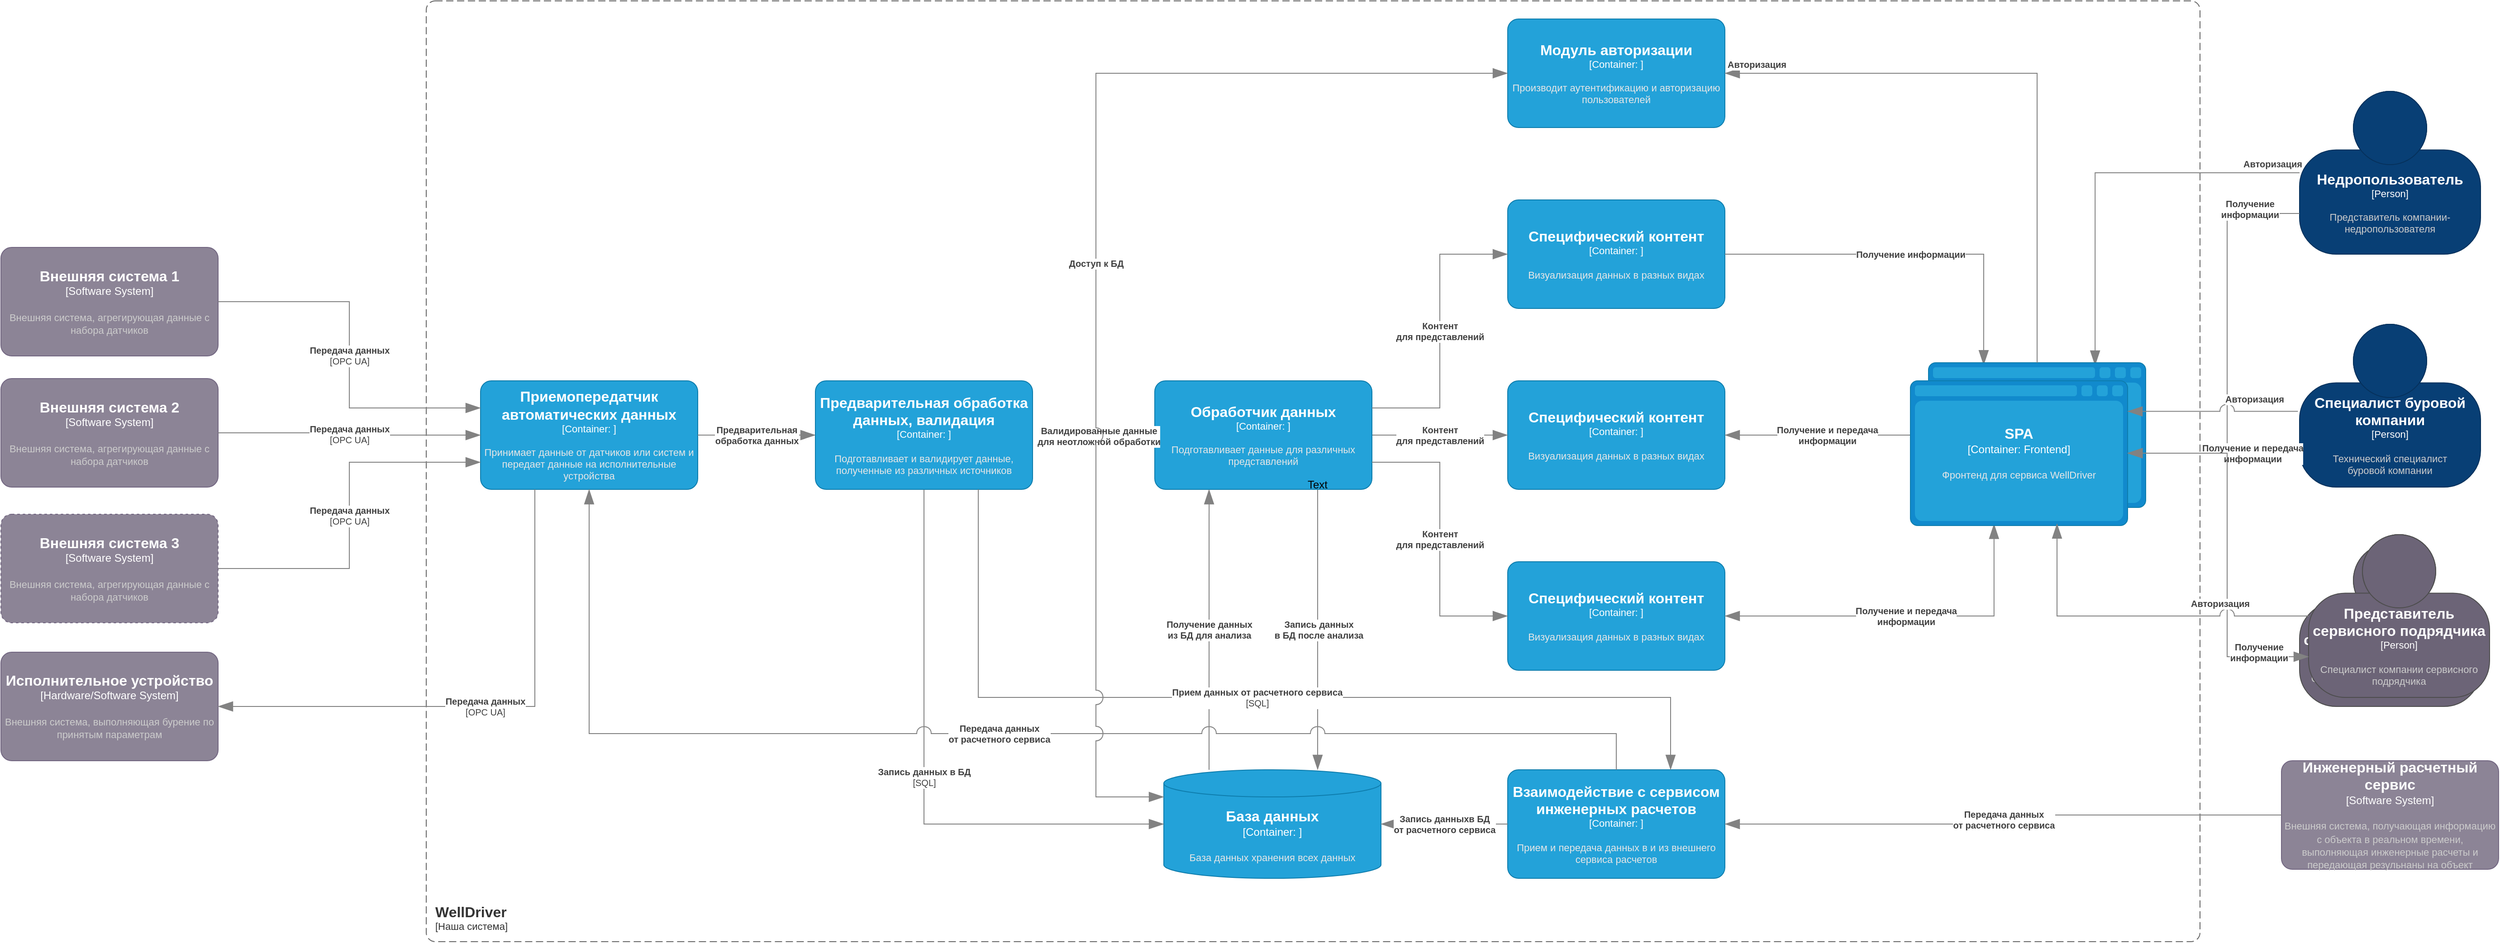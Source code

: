 <mxfile version="23.0.2" type="device">
  <diagram name="Страница — 1" id="DzbG8Fa_tt4gq7PJEzI0">
    <mxGraphModel dx="4220" dy="2659" grid="1" gridSize="10" guides="1" tooltips="1" connect="1" arrows="1" fold="1" page="1" pageScale="1" pageWidth="1100" pageHeight="850" math="0" shadow="0">
      <root>
        <mxCell id="0" />
        <mxCell id="1" parent="0" />
        <object placeholders="1" c4Name="Внешняя система 1" c4Type="Software System" c4Description="Внешняя система, агрегирующая данные с набора датчиков" label="&lt;font style=&quot;font-size: 16px&quot;&gt;&lt;b&gt;%c4Name%&lt;/b&gt;&lt;/font&gt;&lt;div&gt;[%c4Type%]&lt;/div&gt;&lt;br&gt;&lt;div&gt;&lt;font style=&quot;font-size: 11px&quot;&gt;&lt;font color=&quot;#cccccc&quot;&gt;%c4Description%&lt;/font&gt;&lt;/div&gt;" id="hP7UZ8YJI25YAcqMpJ4c-3">
          <mxCell style="rounded=1;whiteSpace=wrap;html=1;labelBackgroundColor=none;fillColor=#8C8496;fontColor=#ffffff;align=center;arcSize=10;strokeColor=#736782;metaEdit=1;resizable=0;points=[[0.25,0,0],[0.5,0,0],[0.75,0,0],[1,0.25,0],[1,0.5,0],[1,0.75,0],[0.75,1,0],[0.5,1,0],[0.25,1,0],[0,0.75,0],[0,0.5,0],[0,0.25,0]];" parent="1" vertex="1">
            <mxGeometry x="-1100" y="172.5" width="240" height="120" as="geometry" />
          </mxCell>
        </object>
        <object placeholders="1" c4Name="Внешняя система 2" c4Type="Software System" c4Description="Внешняя система, агрегирующая данные с набора датчиков" label="&lt;font style=&quot;font-size: 16px&quot;&gt;&lt;b&gt;%c4Name%&lt;/b&gt;&lt;/font&gt;&lt;div&gt;[%c4Type%]&lt;/div&gt;&lt;br&gt;&lt;div&gt;&lt;font style=&quot;font-size: 11px&quot;&gt;&lt;font color=&quot;#cccccc&quot;&gt;%c4Description%&lt;/font&gt;&lt;/div&gt;" id="hP7UZ8YJI25YAcqMpJ4c-4">
          <mxCell style="rounded=1;whiteSpace=wrap;html=1;labelBackgroundColor=none;fillColor=#8C8496;fontColor=#ffffff;align=center;arcSize=10;strokeColor=#736782;metaEdit=1;resizable=0;points=[[0.25,0,0],[0.5,0,0],[0.75,0,0],[1,0.25,0],[1,0.5,0],[1,0.75,0],[0.75,1,0],[0.5,1,0],[0.25,1,0],[0,0.75,0],[0,0.5,0],[0,0.25,0]];" parent="1" vertex="1">
            <mxGeometry x="-1100" y="317.5" width="240" height="120" as="geometry" />
          </mxCell>
        </object>
        <object placeholders="1" c4Name="Внешняя система 3" c4Type="Software System" c4Description="Внешняя система, агрегирующая данные с набора датчиков" label="&lt;font style=&quot;font-size: 16px&quot;&gt;&lt;b&gt;%c4Name%&lt;/b&gt;&lt;/font&gt;&lt;div&gt;[%c4Type%]&lt;/div&gt;&lt;br&gt;&lt;div&gt;&lt;font style=&quot;font-size: 11px&quot;&gt;&lt;font color=&quot;#cccccc&quot;&gt;%c4Description%&lt;/font&gt;&lt;/div&gt;" id="hP7UZ8YJI25YAcqMpJ4c-5">
          <mxCell style="rounded=1;whiteSpace=wrap;html=1;labelBackgroundColor=none;fillColor=#8C8496;fontColor=#ffffff;align=center;arcSize=10;strokeColor=#736782;metaEdit=1;resizable=0;points=[[0.25,0,0],[0.5,0,0],[0.75,0,0],[1,0.25,0],[1,0.5,0],[1,0.75,0],[0.75,1,0],[0.5,1,0],[0.25,1,0],[0,0.75,0],[0,0.5,0],[0,0.25,0]];dashed=1;" parent="1" vertex="1">
            <mxGeometry x="-1100" y="467.5" width="240" height="120" as="geometry" />
          </mxCell>
        </object>
        <object placeholders="1" c4Type="База данных" c4Container="Container" c4Technology="" c4Description="База данных хранения всех данных" label="&lt;font style=&quot;font-size: 16px&quot;&gt;&lt;b&gt;%c4Type%&lt;/b&gt;&lt;/font&gt;&lt;div&gt;[%c4Container%:&amp;nbsp;%c4Technology%]&lt;/div&gt;&lt;br&gt;&lt;div&gt;&lt;font style=&quot;font-size: 11px&quot;&gt;&lt;font color=&quot;#E6E6E6&quot;&gt;%c4Description%&lt;/font&gt;&lt;/div&gt;" id="hP7UZ8YJI25YAcqMpJ4c-6">
          <mxCell style="shape=cylinder3;size=15;whiteSpace=wrap;html=1;boundedLbl=1;rounded=0;labelBackgroundColor=none;fillColor=#23A2D9;fontSize=12;fontColor=#ffffff;align=center;strokeColor=#0E7DAD;metaEdit=1;points=[[0.5,0,0],[1,0.25,0],[1,0.5,0],[1,0.75,0],[0.5,1,0],[0,0.75,0],[0,0.5,0],[0,0.25,0]];resizable=0;" parent="1" vertex="1">
            <mxGeometry x="185" y="750" width="240" height="120" as="geometry" />
          </mxCell>
        </object>
        <object placeholders="1" c4Name="Приемопередатчик&#xa; автоматических данных" c4Type="Container" c4Technology="" c4Description="Принимает данные от датчиков или систем и передает данные на исполнительные устройства" label="&lt;font style=&quot;font-size: 16px&quot;&gt;&lt;b&gt;%c4Name%&lt;/b&gt;&lt;/font&gt;&lt;div&gt;[%c4Type%: %c4Technology%]&lt;/div&gt;&lt;br&gt;&lt;div&gt;&lt;font style=&quot;font-size: 11px&quot;&gt;&lt;font color=&quot;#E6E6E6&quot;&gt;%c4Description%&lt;/font&gt;&lt;/div&gt;" id="hP7UZ8YJI25YAcqMpJ4c-7">
          <mxCell style="rounded=1;whiteSpace=wrap;html=1;fontSize=11;labelBackgroundColor=none;fillColor=#23A2D9;fontColor=#ffffff;align=center;arcSize=10;strokeColor=#0E7DAD;metaEdit=1;resizable=0;points=[[0.25,0,0],[0.5,0,0],[0.75,0,0],[1,0.25,0],[1,0.5,0],[1,0.75,0],[0.75,1,0],[0.5,1,0],[0.25,1,0],[0,0.75,0],[0,0.5,0],[0,0.25,0]];" parent="1" vertex="1">
            <mxGeometry x="-570" y="320" width="240" height="120" as="geometry" />
          </mxCell>
        </object>
        <object placeholders="1" c4Name="Недропользователь" c4Type="Person" c4Description="Представитель компании-недропользователя" label="&lt;font style=&quot;font-size: 16px&quot;&gt;&lt;b&gt;%c4Name%&lt;/b&gt;&lt;/font&gt;&lt;div&gt;[%c4Type%]&lt;/div&gt;&lt;br&gt;&lt;div&gt;&lt;font style=&quot;font-size: 11px&quot;&gt;&lt;font color=&quot;#cccccc&quot;&gt;%c4Description%&lt;/font&gt;&lt;/div&gt;" id="hP7UZ8YJI25YAcqMpJ4c-8">
          <mxCell style="html=1;fontSize=11;dashed=0;whiteSpace=wrap;fillColor=#083F75;strokeColor=#06315C;fontColor=#ffffff;shape=mxgraph.c4.person2;align=center;metaEdit=1;points=[[0.5,0,0],[1,0.5,0],[1,0.75,0],[0.75,1,0],[0.5,1,0],[0.25,1,0],[0,0.75,0],[0,0.5,0]];resizable=0;" parent="1" vertex="1">
            <mxGeometry x="1440" width="200" height="180" as="geometry" />
          </mxCell>
        </object>
        <object placeholders="1" c4Name="Специалист буровой компании" c4Type="Person" c4Description="Технический специалист&#xa; буровой компании" label="&lt;font style=&quot;font-size: 16px&quot;&gt;&lt;b&gt;%c4Name%&lt;/b&gt;&lt;/font&gt;&lt;div&gt;[%c4Type%]&lt;/div&gt;&lt;br&gt;&lt;div&gt;&lt;font style=&quot;font-size: 11px&quot;&gt;&lt;font color=&quot;#cccccc&quot;&gt;%c4Description%&lt;/font&gt;&lt;/div&gt;" id="hP7UZ8YJI25YAcqMpJ4c-9">
          <mxCell style="html=1;fontSize=11;dashed=0;whiteSpace=wrap;fillColor=#083F75;strokeColor=#06315C;fontColor=#ffffff;shape=mxgraph.c4.person2;align=center;metaEdit=1;points=[[0.5,0,0],[1,0.5,0],[1,0.75,0],[0.75,1,0],[0.5,1,0],[0.25,1,0],[0,0.75,0],[0,0.5,0]];resizable=0;" parent="1" vertex="1">
            <mxGeometry x="1440" y="257.5" width="200" height="180" as="geometry" />
          </mxCell>
        </object>
        <object placeholders="1" c4Name="Представитель сервисного подрядчика" c4Type="Person" c4Description="Специалист компании сервисного подрядчика" label="&lt;font style=&quot;font-size: 16px&quot;&gt;&lt;b&gt;%c4Name%&lt;/b&gt;&lt;/font&gt;&lt;div&gt;[%c4Type%]&lt;/div&gt;&lt;br&gt;&lt;div&gt;&lt;font style=&quot;font-size: 11px&quot;&gt;&lt;font color=&quot;#cccccc&quot;&gt;%c4Description%&lt;/font&gt;&lt;/div&gt;" id="hP7UZ8YJI25YAcqMpJ4c-10">
          <mxCell style="html=1;fontSize=11;dashed=0;whiteSpace=wrap;fillColor=#6C6477;strokeColor=#4D4D4D;fontColor=#ffffff;shape=mxgraph.c4.person2;align=center;metaEdit=1;points=[[0.5,0,0],[1,0.5,0],[1,0.75,0],[0.75,1,0],[0.5,1,0],[0.25,1,0],[0,0.75,0],[0,0.5,0]];resizable=0;" parent="1" vertex="1">
            <mxGeometry x="1440" y="500" width="200" height="180" as="geometry" />
          </mxCell>
        </object>
        <object placeholders="1" c4Name="Представитель сервисного подрядчика" c4Type="Person" c4Description="Специалист компании сервисного подрядчика" label="&lt;font style=&quot;font-size: 16px&quot;&gt;&lt;b&gt;%c4Name%&lt;/b&gt;&lt;/font&gt;&lt;div&gt;[%c4Type%]&lt;/div&gt;&lt;br&gt;&lt;div&gt;&lt;font style=&quot;font-size: 11px&quot;&gt;&lt;font color=&quot;#cccccc&quot;&gt;%c4Description%&lt;/font&gt;&lt;/div&gt;" id="hP7UZ8YJI25YAcqMpJ4c-12">
          <mxCell style="html=1;fontSize=11;dashed=0;whiteSpace=wrap;fillColor=#6C6477;strokeColor=#4D4D4D;fontColor=#ffffff;shape=mxgraph.c4.person2;align=center;metaEdit=1;points=[[0.5,0,0],[1,0.5,0],[1,0.75,0],[0.75,1,0],[0.5,1,0],[0.25,1,0],[0,0.75,0],[0,0.5,0]];resizable=0;" parent="1" vertex="1">
            <mxGeometry x="1450" y="490" width="200" height="180" as="geometry" />
          </mxCell>
        </object>
        <object placeholders="1" c4Name="Специфический контент" c4Type="Container" c4Technology="" c4Description="Визуализация данных в разных видах" label="&lt;font style=&quot;font-size: 16px&quot;&gt;&lt;b&gt;%c4Name%&lt;/b&gt;&lt;/font&gt;&lt;div&gt;[%c4Type%: %c4Technology%]&lt;/div&gt;&lt;br&gt;&lt;div&gt;&lt;font style=&quot;font-size: 11px&quot;&gt;&lt;font color=&quot;#E6E6E6&quot;&gt;%c4Description%&lt;/font&gt;&lt;/div&gt;" id="hP7UZ8YJI25YAcqMpJ4c-13">
          <mxCell style="rounded=1;whiteSpace=wrap;html=1;fontSize=11;labelBackgroundColor=none;fillColor=#23A2D9;fontColor=#ffffff;align=center;arcSize=10;strokeColor=#0E7DAD;metaEdit=1;resizable=0;points=[[0.25,0,0],[0.5,0,0],[0.75,0,0],[1,0.25,0],[1,0.5,0],[1,0.75,0],[0.75,1,0],[0.5,1,0],[0.25,1,0],[0,0.75,0],[0,0.5,0],[0,0.25,0]];" parent="1" vertex="1">
            <mxGeometry x="565" y="320" width="240" height="120" as="geometry" />
          </mxCell>
        </object>
        <object placeholders="1" c4Name="WellDriver" c4Type="SystemScopeBoundary" c4Application="Наша система" label="&lt;font style=&quot;font-size: 16px&quot;&gt;&lt;b&gt;&lt;div style=&quot;text-align: left&quot;&gt;%c4Name%&lt;/div&gt;&lt;/b&gt;&lt;/font&gt;&lt;div style=&quot;text-align: left&quot;&gt;[%c4Application%]&lt;/div&gt;" id="hP7UZ8YJI25YAcqMpJ4c-14">
          <mxCell style="rounded=1;fontSize=11;whiteSpace=wrap;html=1;dashed=1;arcSize=20;fillColor=none;strokeColor=#666666;fontColor=#333333;labelBackgroundColor=none;align=left;verticalAlign=bottom;labelBorderColor=none;spacingTop=0;spacing=10;dashPattern=8 4;metaEdit=1;rotatable=0;perimeter=rectanglePerimeter;noLabel=0;labelPadding=0;allowArrows=0;connectable=0;expand=0;recursiveResize=0;editable=1;pointerEvents=0;absoluteArcSize=1;points=[[0.25,0,0],[0.5,0,0],[0.75,0,0],[1,0.25,0],[1,0.5,0],[1,0.75,0],[0.75,1,0],[0.5,1,0],[0.25,1,0],[0,0.75,0],[0,0.5,0],[0,0.25,0]];" parent="1" vertex="1">
            <mxGeometry x="-630" y="-100" width="1960" height="1040" as="geometry" />
          </mxCell>
        </object>
        <object placeholders="1" c4Type="Relationship" c4Technology="OPC UA" c4Description="Передача данных" label="&lt;div style=&quot;text-align: left&quot;&gt;&lt;div style=&quot;text-align: center&quot;&gt;&lt;b&gt;%c4Description%&lt;/b&gt;&lt;/div&gt;&lt;div style=&quot;text-align: center&quot;&gt;[%c4Technology%]&lt;/div&gt;&lt;/div&gt;" id="hP7UZ8YJI25YAcqMpJ4c-15">
          <mxCell style="endArrow=blockThin;html=1;fontSize=10;fontColor=#404040;strokeWidth=1;endFill=1;strokeColor=#828282;elbow=vertical;metaEdit=1;endSize=14;startSize=14;jumpStyle=arc;jumpSize=16;rounded=0;edgeStyle=orthogonalEdgeStyle;exitX=1;exitY=0.5;exitDx=0;exitDy=0;exitPerimeter=0;entryX=0;entryY=0.25;entryDx=0;entryDy=0;entryPerimeter=0;" parent="1" source="hP7UZ8YJI25YAcqMpJ4c-3" target="hP7UZ8YJI25YAcqMpJ4c-7" edge="1">
            <mxGeometry width="240" relative="1" as="geometry">
              <mxPoint x="-320" y="410" as="sourcePoint" />
              <mxPoint x="-80" y="410" as="targetPoint" />
            </mxGeometry>
          </mxCell>
        </object>
        <object placeholders="1" c4Type="Relationship" c4Technology="OPC UA" c4Description="Передача данных" label="&lt;div style=&quot;text-align: left&quot;&gt;&lt;div style=&quot;text-align: center&quot;&gt;&lt;b&gt;%c4Description%&lt;/b&gt;&lt;/div&gt;&lt;div style=&quot;text-align: center&quot;&gt;[%c4Technology%]&lt;/div&gt;&lt;/div&gt;" id="hP7UZ8YJI25YAcqMpJ4c-16">
          <mxCell style="endArrow=blockThin;html=1;fontSize=10;fontColor=#404040;strokeWidth=1;endFill=1;strokeColor=#828282;elbow=vertical;metaEdit=1;endSize=14;startSize=14;jumpStyle=arc;jumpSize=16;rounded=0;edgeStyle=orthogonalEdgeStyle;exitX=1;exitY=0.5;exitDx=0;exitDy=0;exitPerimeter=0;entryX=0;entryY=0.5;entryDx=0;entryDy=0;entryPerimeter=0;" parent="1" source="hP7UZ8YJI25YAcqMpJ4c-4" target="hP7UZ8YJI25YAcqMpJ4c-7" edge="1">
            <mxGeometry width="240" relative="1" as="geometry">
              <mxPoint x="-320" y="410" as="sourcePoint" />
              <mxPoint x="-80" y="410" as="targetPoint" />
            </mxGeometry>
          </mxCell>
        </object>
        <object placeholders="1" c4Type="Relationship" c4Technology="OPC UA" c4Description="Передача данных" label="&lt;div style=&quot;text-align: left&quot;&gt;&lt;div style=&quot;text-align: center&quot;&gt;&lt;b&gt;%c4Description%&lt;/b&gt;&lt;/div&gt;&lt;div style=&quot;text-align: center&quot;&gt;[%c4Technology%]&lt;/div&gt;&lt;/div&gt;" id="hP7UZ8YJI25YAcqMpJ4c-17">
          <mxCell style="endArrow=blockThin;html=1;fontSize=10;fontColor=#404040;strokeWidth=1;endFill=1;strokeColor=#828282;elbow=vertical;metaEdit=1;endSize=14;startSize=14;jumpStyle=arc;jumpSize=16;rounded=0;edgeStyle=orthogonalEdgeStyle;exitX=1;exitY=0.5;exitDx=0;exitDy=0;exitPerimeter=0;entryX=0;entryY=0.75;entryDx=0;entryDy=0;entryPerimeter=0;" parent="1" source="hP7UZ8YJI25YAcqMpJ4c-5" target="hP7UZ8YJI25YAcqMpJ4c-7" edge="1">
            <mxGeometry width="240" relative="1" as="geometry">
              <mxPoint x="-810" y="528" as="sourcePoint" />
              <mxPoint x="-520" y="530" as="targetPoint" />
            </mxGeometry>
          </mxCell>
        </object>
        <object placeholders="1" c4Type="Relationship" c4Description="Предварительная &#xa;обработка данных" label="&lt;div style=&quot;text-align: left&quot;&gt;&lt;div style=&quot;text-align: center&quot;&gt;&lt;b&gt;%c4Description%&lt;/b&gt;&lt;/div&gt;" id="hP7UZ8YJI25YAcqMpJ4c-18">
          <mxCell style="endArrow=blockThin;html=1;fontSize=10;fontColor=#404040;strokeWidth=1;endFill=1;strokeColor=#828282;elbow=vertical;metaEdit=1;endSize=14;startSize=14;jumpStyle=arc;jumpSize=16;rounded=0;edgeStyle=orthogonalEdgeStyle;exitX=1;exitY=0.5;exitDx=0;exitDy=0;exitPerimeter=0;entryX=0;entryY=0.5;entryDx=0;entryDy=0;entryPerimeter=0;" parent="1" source="hP7UZ8YJI25YAcqMpJ4c-7" target="f-2QibVb9yd5L5AvAZp3-9" edge="1">
            <mxGeometry width="240" relative="1" as="geometry">
              <mxPoint x="-560" y="450" as="sourcePoint" />
              <mxPoint x="-210" y="160" as="targetPoint" />
            </mxGeometry>
          </mxCell>
        </object>
        <object placeholders="1" c4Type="Relationship" c4Description="Контент &#xa;для представлений" label="&lt;div style=&quot;text-align: left&quot;&gt;&lt;div style=&quot;text-align: center&quot;&gt;&lt;b&gt;%c4Description%&lt;/b&gt;&lt;/div&gt;" id="hP7UZ8YJI25YAcqMpJ4c-19">
          <mxCell style="endArrow=blockThin;html=1;fontSize=10;fontColor=#404040;strokeWidth=1;endFill=1;strokeColor=#828282;elbow=vertical;metaEdit=1;endSize=14;startSize=14;jumpStyle=arc;jumpSize=16;rounded=0;edgeStyle=orthogonalEdgeStyle;exitX=1;exitY=0.5;exitDx=0;exitDy=0;exitPerimeter=0;entryX=0;entryY=0.5;entryDx=0;entryDy=0;entryPerimeter=0;" parent="1" source="hP7UZ8YJI25YAcqMpJ4c-28" target="hP7UZ8YJI25YAcqMpJ4c-13" edge="1">
            <mxGeometry width="240" relative="1" as="geometry">
              <mxPoint x="415" y="380.0" as="sourcePoint" />
              <mxPoint x="715" y="450" as="targetPoint" />
            </mxGeometry>
          </mxCell>
        </object>
        <object placeholders="1" c4Type="Relationship" c4Technology="SQL" c4Description="Запись данных в БД" label="&lt;div style=&quot;text-align: left&quot;&gt;&lt;div style=&quot;text-align: center&quot;&gt;&lt;b&gt;%c4Description%&lt;/b&gt;&lt;/div&gt;&lt;div style=&quot;text-align: center&quot;&gt;[%c4Technology%]&lt;/div&gt;&lt;/div&gt;" id="hP7UZ8YJI25YAcqMpJ4c-20">
          <mxCell style="endArrow=blockThin;html=1;fontSize=10;fontColor=#404040;strokeWidth=1;endFill=1;strokeColor=#828282;elbow=vertical;metaEdit=1;endSize=14;startSize=14;jumpStyle=arc;jumpSize=16;rounded=0;edgeStyle=orthogonalEdgeStyle;exitX=0.5;exitY=1;exitDx=0;exitDy=0;exitPerimeter=0;entryX=0;entryY=0.5;entryDx=0;entryDy=0;entryPerimeter=0;" parent="1" source="f-2QibVb9yd5L5AvAZp3-9" target="hP7UZ8YJI25YAcqMpJ4c-6" edge="1">
            <mxGeometry width="240" relative="1" as="geometry">
              <mxPoint x="120" y="620" as="sourcePoint" />
              <mxPoint x="360" y="620" as="targetPoint" />
            </mxGeometry>
          </mxCell>
        </object>
        <object placeholders="1" c4Type="Relationship" c4Description="Получение данных&#xa;из БД для анализа" label="&lt;div style=&quot;text-align: left&quot;&gt;&lt;div style=&quot;text-align: center&quot;&gt;&lt;b&gt;%c4Description%&lt;/b&gt;&lt;/div&gt;" id="hP7UZ8YJI25YAcqMpJ4c-23">
          <mxCell style="endArrow=blockThin;html=1;fontSize=10;fontColor=#404040;strokeWidth=1;endFill=1;strokeColor=#828282;elbow=vertical;metaEdit=1;endSize=14;startSize=14;jumpStyle=arc;jumpSize=16;rounded=0;edgeStyle=orthogonalEdgeStyle;entryX=0.25;entryY=1;entryDx=0;entryDy=0;entryPerimeter=0;" parent="1" target="hP7UZ8YJI25YAcqMpJ4c-28" edge="1">
            <mxGeometry width="240" relative="1" as="geometry">
              <mxPoint x="235" y="750" as="sourcePoint" />
              <mxPoint x="235" y="440.0" as="targetPoint" />
            </mxGeometry>
          </mxCell>
        </object>
        <object placeholders="1" c4Type="Relationship" c4Description="Запись данных&#xa;в БД после анализа" label="&lt;div style=&quot;text-align: left&quot;&gt;&lt;div style=&quot;text-align: center&quot;&gt;&lt;b&gt;%c4Description%&lt;/b&gt;&lt;/div&gt;" id="hP7UZ8YJI25YAcqMpJ4c-24">
          <mxCell style="endArrow=blockThin;html=1;fontSize=10;fontColor=#404040;strokeWidth=1;endFill=1;strokeColor=#828282;elbow=vertical;metaEdit=1;endSize=14;startSize=14;jumpStyle=arc;jumpSize=16;rounded=0;edgeStyle=orthogonalEdgeStyle;exitX=0.75;exitY=1;exitDx=0;exitDy=0;exitPerimeter=0;" parent="1" source="hP7UZ8YJI25YAcqMpJ4c-28" edge="1">
            <mxGeometry width="240" relative="1" as="geometry">
              <mxPoint x="355" y="440.0" as="sourcePoint" />
              <mxPoint x="355" y="750" as="targetPoint" />
            </mxGeometry>
          </mxCell>
        </object>
        <object placeholders="1" c4Name="Специфический контент" c4Type="Container" c4Technology="" c4Description="Визуализация данных в разных видах" label="&lt;font style=&quot;font-size: 16px&quot;&gt;&lt;b&gt;%c4Name%&lt;/b&gt;&lt;/font&gt;&lt;div&gt;[%c4Type%: %c4Technology%]&lt;/div&gt;&lt;br&gt;&lt;div&gt;&lt;font style=&quot;font-size: 11px&quot;&gt;&lt;font color=&quot;#E6E6E6&quot;&gt;%c4Description%&lt;/font&gt;&lt;/div&gt;" id="hP7UZ8YJI25YAcqMpJ4c-25">
          <mxCell style="rounded=1;whiteSpace=wrap;html=1;fontSize=11;labelBackgroundColor=none;fillColor=#23A2D9;fontColor=#ffffff;align=center;arcSize=10;strokeColor=#0E7DAD;metaEdit=1;resizable=0;points=[[0.25,0,0],[0.5,0,0],[0.75,0,0],[1,0.25,0],[1,0.5,0],[1,0.75,0],[0.75,1,0],[0.5,1,0],[0.25,1,0],[0,0.75,0],[0,0.5,0],[0,0.25,0]];" parent="1" vertex="1">
            <mxGeometry x="565" y="520" width="240" height="120" as="geometry" />
          </mxCell>
        </object>
        <object placeholders="1" c4Name="Специфический контент" c4Type="Container" c4Technology="" c4Description="Визуализация данных в разных видах" label="&lt;font style=&quot;font-size: 16px&quot;&gt;&lt;b&gt;%c4Name%&lt;/b&gt;&lt;/font&gt;&lt;div&gt;[%c4Type%: %c4Technology%]&lt;/div&gt;&lt;br&gt;&lt;div&gt;&lt;font style=&quot;font-size: 11px&quot;&gt;&lt;font color=&quot;#E6E6E6&quot;&gt;%c4Description%&lt;/font&gt;&lt;/div&gt;" id="hP7UZ8YJI25YAcqMpJ4c-26">
          <mxCell style="rounded=1;whiteSpace=wrap;html=1;fontSize=11;labelBackgroundColor=none;fillColor=#23A2D9;fontColor=#ffffff;align=center;arcSize=10;strokeColor=#0E7DAD;metaEdit=1;resizable=0;points=[[0.25,0,0],[0.5,0,0],[0.75,0,0],[1,0.25,0],[1,0.5,0],[1,0.75,0],[0.75,1,0],[0.5,1,0],[0.25,1,0],[0,0.75,0],[0,0.5,0],[0,0.25,0]];" parent="1" vertex="1">
            <mxGeometry x="565" y="120" width="240" height="120" as="geometry" />
          </mxCell>
        </object>
        <object placeholders="1" c4Name="Обработчик данных" c4Type="Container" c4Technology="" c4Description="Подготавливает данные для различных представлений" label="&lt;font style=&quot;font-size: 16px&quot;&gt;&lt;b&gt;%c4Name%&lt;/b&gt;&lt;/font&gt;&lt;div&gt;[%c4Type%: %c4Technology%]&lt;/div&gt;&lt;br&gt;&lt;div&gt;&lt;font style=&quot;font-size: 11px&quot;&gt;&lt;font color=&quot;#E6E6E6&quot;&gt;%c4Description%&lt;/font&gt;&lt;/div&gt;" id="hP7UZ8YJI25YAcqMpJ4c-28">
          <mxCell style="rounded=1;whiteSpace=wrap;html=1;fontSize=11;labelBackgroundColor=none;fillColor=#23A2D9;fontColor=#ffffff;align=center;arcSize=10;strokeColor=#0E7DAD;metaEdit=1;resizable=0;points=[[0.25,0,0],[0.5,0,0],[0.75,0,0],[1,0.25,0],[1,0.5,0],[1,0.75,0],[0.75,1,0],[0.5,1,0],[0.25,1,0],[0,0.75,0],[0,0.5,0],[0,0.25,0]];" parent="1" vertex="1">
            <mxGeometry x="175" y="320" width="240" height="120" as="geometry" />
          </mxCell>
        </object>
        <object placeholders="1" c4Type="Relationship" c4Description="Получение  и передача &#xa;информации" label="&lt;div style=&quot;text-align: left&quot;&gt;&lt;div style=&quot;text-align: center&quot;&gt;&lt;b&gt;%c4Description%&lt;/b&gt;&lt;/div&gt;" id="hP7UZ8YJI25YAcqMpJ4c-29">
          <mxCell style="endArrow=blockThin;html=1;fontSize=10;fontColor=#404040;strokeWidth=1;endFill=1;strokeColor=#828282;elbow=vertical;metaEdit=1;endSize=14;startSize=14;jumpStyle=arc;jumpSize=16;rounded=0;edgeStyle=orthogonalEdgeStyle;exitX=1;exitY=0.5;exitDx=0;exitDy=0;exitPerimeter=0;startArrow=blockThin;startFill=1;entryX=0;entryY=0.5;entryDx=0;entryDy=0;entryPerimeter=0;" parent="1" source="hP7UZ8YJI25YAcqMpJ4c-13" target="L2I0yzxLTSJ5g88SUt55-2" edge="1">
            <mxGeometry width="240" relative="1" as="geometry">
              <mxPoint x="695" y="650" as="sourcePoint" />
              <mxPoint x="1020" y="380" as="targetPoint" />
            </mxGeometry>
          </mxCell>
        </object>
        <object placeholders="1" c4Type="Relationship" c4Description="Получение  и передача &#xa;информации" label="&lt;div style=&quot;text-align: left&quot;&gt;&lt;div style=&quot;text-align: center&quot;&gt;&lt;b&gt;%c4Description%&lt;/b&gt;&lt;/div&gt;" id="hP7UZ8YJI25YAcqMpJ4c-30">
          <mxCell style="endArrow=blockThin;html=1;fontSize=10;fontColor=#404040;strokeWidth=1;endFill=1;strokeColor=#828282;elbow=vertical;metaEdit=1;endSize=14;startSize=14;jumpStyle=arc;jumpSize=16;rounded=0;edgeStyle=orthogonalEdgeStyle;exitX=1;exitY=0.5;exitDx=0;exitDy=0;exitPerimeter=0;startArrow=blockThin;startFill=1;entryX=0.385;entryY=0.989;entryDx=0;entryDy=0;entryPerimeter=0;" parent="1" source="hP7UZ8YJI25YAcqMpJ4c-25" target="L2I0yzxLTSJ5g88SUt55-4" edge="1">
            <mxGeometry width="240" relative="1" as="geometry">
              <mxPoint x="815" y="390" as="sourcePoint" />
              <mxPoint x="1101" y="470" as="targetPoint" />
            </mxGeometry>
          </mxCell>
        </object>
        <object placeholders="1" c4Type="Relationship" c4Description="Получение информации" label="&lt;div style=&quot;text-align: left&quot;&gt;&lt;div style=&quot;text-align: center&quot;&gt;&lt;b&gt;%c4Description%&lt;/b&gt;&lt;/div&gt;" id="hP7UZ8YJI25YAcqMpJ4c-31">
          <mxCell style="endArrow=blockThin;html=1;fontSize=10;fontColor=#404040;strokeWidth=1;endFill=1;strokeColor=#828282;elbow=vertical;metaEdit=1;endSize=14;startSize=14;jumpStyle=arc;jumpSize=16;rounded=0;edgeStyle=orthogonalEdgeStyle;exitX=1;exitY=0.5;exitDx=0;exitDy=0;exitPerimeter=0;startArrow=none;startFill=0;entryX=0.254;entryY=0.016;entryDx=0;entryDy=0;entryPerimeter=0;" parent="1" source="hP7UZ8YJI25YAcqMpJ4c-26" target="L2I0yzxLTSJ5g88SUt55-2" edge="1">
            <mxGeometry width="240" relative="1" as="geometry">
              <mxPoint x="815" y="590" as="sourcePoint" />
              <mxPoint x="950" y="180" as="targetPoint" />
            </mxGeometry>
          </mxCell>
        </object>
        <object placeholders="1" c4Type="Relationship" c4Description="Контент &#xa;для представлений" label="&lt;div style=&quot;text-align: left&quot;&gt;&lt;div style=&quot;text-align: center&quot;&gt;&lt;b&gt;%c4Description%&lt;/b&gt;&lt;/div&gt;" id="hP7UZ8YJI25YAcqMpJ4c-32">
          <mxCell style="endArrow=blockThin;html=1;fontSize=10;fontColor=#404040;strokeWidth=1;endFill=1;strokeColor=#828282;elbow=vertical;metaEdit=1;endSize=14;startSize=14;jumpStyle=arc;jumpSize=16;rounded=0;edgeStyle=orthogonalEdgeStyle;exitX=1;exitY=0.75;exitDx=0;exitDy=0;exitPerimeter=0;entryX=0;entryY=0.5;entryDx=0;entryDy=0;entryPerimeter=0;" parent="1" source="hP7UZ8YJI25YAcqMpJ4c-28" target="hP7UZ8YJI25YAcqMpJ4c-25" edge="1">
            <mxGeometry width="240" relative="1" as="geometry">
              <mxPoint x="425" y="390" as="sourcePoint" />
              <mxPoint x="575" y="390" as="targetPoint" />
            </mxGeometry>
          </mxCell>
        </object>
        <object placeholders="1" c4Type="Relationship" c4Description="Контент &#xa;для представлений" label="&lt;div style=&quot;text-align: left&quot;&gt;&lt;div style=&quot;text-align: center&quot;&gt;&lt;b&gt;%c4Description%&lt;/b&gt;&lt;/div&gt;" id="hP7UZ8YJI25YAcqMpJ4c-33">
          <mxCell style="endArrow=blockThin;html=1;fontSize=10;fontColor=#404040;strokeWidth=1;endFill=1;strokeColor=#828282;elbow=vertical;metaEdit=1;endSize=14;startSize=14;jumpStyle=arc;jumpSize=16;rounded=0;edgeStyle=orthogonalEdgeStyle;exitX=1;exitY=0.25;exitDx=0;exitDy=0;exitPerimeter=0;entryX=0;entryY=0.5;entryDx=0;entryDy=0;entryPerimeter=0;" parent="1" source="hP7UZ8YJI25YAcqMpJ4c-28" target="hP7UZ8YJI25YAcqMpJ4c-26" edge="1">
            <mxGeometry width="240" relative="1" as="geometry">
              <mxPoint x="415" y="380" as="sourcePoint" />
              <mxPoint x="565" y="380" as="targetPoint" />
            </mxGeometry>
          </mxCell>
        </object>
        <mxCell id="hP7UZ8YJI25YAcqMpJ4c-62" value="Text" style="text;html=1;strokeColor=none;fillColor=none;align=center;verticalAlign=middle;whiteSpace=wrap;rounded=0;" parent="1" vertex="1">
          <mxGeometry x="325" y="420" width="60" height="30" as="geometry" />
        </mxCell>
        <object placeholders="1" c4Name="Модуль авторизации" c4Type="Container" c4Technology="" c4Description="Производит аутентификацию и авторизацию пользователей" label="&lt;font style=&quot;font-size: 16px&quot;&gt;&lt;b&gt;%c4Name%&lt;/b&gt;&lt;/font&gt;&lt;div&gt;[%c4Type%: %c4Technology%]&lt;/div&gt;&lt;br&gt;&lt;div&gt;&lt;font style=&quot;font-size: 11px&quot;&gt;&lt;font color=&quot;#E6E6E6&quot;&gt;%c4Description%&lt;/font&gt;&lt;/div&gt;" id="f-2QibVb9yd5L5AvAZp3-1">
          <mxCell style="rounded=1;whiteSpace=wrap;html=1;fontSize=11;labelBackgroundColor=none;fillColor=#23A2D9;fontColor=#ffffff;align=center;arcSize=10;strokeColor=#0E7DAD;metaEdit=1;resizable=0;points=[[0.25,0,0],[0.5,0,0],[0.75,0,0],[1,0.25,0],[1,0.5,0],[1,0.75,0],[0.75,1,0],[0.5,1,0],[0.25,1,0],[0,0.75,0],[0,0.5,0],[0,0.25,0]];" parent="1" vertex="1">
            <mxGeometry x="565" y="-80" width="240" height="120" as="geometry" />
          </mxCell>
        </object>
        <object placeholders="1" c4Name="Исполнительное устройство" c4Type="Hardware/Software System" c4Description="Внешняя система, выполняющая бурение по принятым параметрам" label="&lt;font style=&quot;font-size: 16px&quot;&gt;&lt;b&gt;%c4Name%&lt;/b&gt;&lt;/font&gt;&lt;div&gt;[%c4Type%]&lt;/div&gt;&lt;br&gt;&lt;div&gt;&lt;font style=&quot;font-size: 11px&quot;&gt;&lt;font color=&quot;#cccccc&quot;&gt;%c4Description%&lt;/font&gt;&lt;/div&gt;" id="f-2QibVb9yd5L5AvAZp3-2">
          <mxCell style="rounded=1;whiteSpace=wrap;html=1;labelBackgroundColor=none;fillColor=#8C8496;fontColor=#ffffff;align=center;arcSize=10;strokeColor=#736782;metaEdit=1;resizable=0;points=[[0.25,0,0],[0.5,0,0],[0.75,0,0],[1,0.25,0],[1,0.5,0],[1,0.75,0],[0.75,1,0],[0.5,1,0],[0.25,1,0],[0,0.75,0],[0,0.5,0],[0,0.25,0]];" parent="1" vertex="1">
            <mxGeometry x="-1100" y="620" width="240" height="120" as="geometry" />
          </mxCell>
        </object>
        <object placeholders="1" c4Type="Relationship" c4Technology="OPC UA" c4Description="Передача данных" label="&lt;div style=&quot;text-align: left&quot;&gt;&lt;div style=&quot;text-align: center&quot;&gt;&lt;b&gt;%c4Description%&lt;/b&gt;&lt;/div&gt;&lt;div style=&quot;text-align: center&quot;&gt;[%c4Technology%]&lt;/div&gt;&lt;/div&gt;" id="f-2QibVb9yd5L5AvAZp3-3">
          <mxCell style="endArrow=blockThin;html=1;fontSize=10;fontColor=#404040;strokeWidth=1;endFill=1;strokeColor=#828282;elbow=vertical;metaEdit=1;endSize=14;startSize=14;jumpStyle=arc;jumpSize=16;rounded=0;edgeStyle=orthogonalEdgeStyle;entryX=1;entryY=0.5;entryDx=0;entryDy=0;entryPerimeter=0;exitX=0.25;exitY=1;exitDx=0;exitDy=0;exitPerimeter=0;" parent="1" source="hP7UZ8YJI25YAcqMpJ4c-7" target="f-2QibVb9yd5L5AvAZp3-2" edge="1">
            <mxGeometry width="240" relative="1" as="geometry">
              <mxPoint x="-570" y="600" as="sourcePoint" />
              <mxPoint x="-560" y="420" as="targetPoint" />
            </mxGeometry>
          </mxCell>
        </object>
        <object placeholders="1" c4Type="Relationship" c4Description="Авторизация" label="&lt;div style=&quot;text-align: left&quot;&gt;&lt;div style=&quot;text-align: center&quot;&gt;&lt;b&gt;%c4Description%&lt;/b&gt;&lt;/div&gt;" id="f-2QibVb9yd5L5AvAZp3-4">
          <mxCell style="endArrow=blockThin;html=1;fontSize=10;fontColor=#404040;strokeWidth=1;endFill=1;strokeColor=#828282;elbow=vertical;metaEdit=1;endSize=14;startSize=14;jumpStyle=arc;jumpSize=16;rounded=0;edgeStyle=orthogonalEdgeStyle;exitX=0;exitY=0.5;exitDx=0;exitDy=0;exitPerimeter=0;entryX=0.767;entryY=0.019;entryDx=0;entryDy=0;entryPerimeter=0;" parent="1" source="hP7UZ8YJI25YAcqMpJ4c-8" target="L2I0yzxLTSJ5g88SUt55-2" edge="1">
            <mxGeometry x="-0.863" y="-10" width="240" relative="1" as="geometry">
              <mxPoint x="815" y="190" as="sourcePoint" />
              <mxPoint x="1065" y="145" as="targetPoint" />
              <Array as="points">
                <mxPoint x="1214" y="90" />
              </Array>
              <mxPoint as="offset" />
            </mxGeometry>
          </mxCell>
        </object>
        <object placeholders="1" c4Name="Инженерный расчетный сервис" c4Type="Software System" c4Description="Внешняя система, получающая информацию с объекта в реальном времени, выполняющая инженерные расчеты и передающая резульнаны на объект " label="&lt;font style=&quot;font-size: 16px&quot;&gt;&lt;b&gt;%c4Name%&lt;/b&gt;&lt;/font&gt;&lt;div&gt;[%c4Type%]&lt;/div&gt;&lt;br&gt;&lt;div&gt;&lt;font style=&quot;font-size: 11px&quot;&gt;&lt;font color=&quot;#cccccc&quot;&gt;%c4Description%&lt;/font&gt;&lt;/div&gt;" id="f-2QibVb9yd5L5AvAZp3-7">
          <mxCell style="rounded=1;whiteSpace=wrap;html=1;labelBackgroundColor=none;fillColor=#8C8496;fontColor=#ffffff;align=center;arcSize=10;strokeColor=#736782;metaEdit=1;resizable=0;points=[[0.25,0,0],[0.5,0,0],[0.75,0,0],[1,0.25,0],[1,0.5,0],[1,0.75,0],[0.75,1,0],[0.5,1,0],[0.25,1,0],[0,0.75,0],[0,0.5,0],[0,0.25,0]];" parent="1" vertex="1">
            <mxGeometry x="1420" y="740" width="240" height="120" as="geometry" />
          </mxCell>
        </object>
        <object placeholders="1" c4Name="Взаимодействие с сервисом инженерных расчетов" c4Type="Container" c4Technology="" c4Description="Прием и передача данных в и из внешнего сервиса расчетов" label="&lt;font style=&quot;font-size: 16px&quot;&gt;&lt;b&gt;%c4Name%&lt;/b&gt;&lt;/font&gt;&lt;div&gt;[%c4Type%: %c4Technology%]&lt;/div&gt;&lt;br&gt;&lt;div&gt;&lt;font style=&quot;font-size: 11px&quot;&gt;&lt;font color=&quot;#E6E6E6&quot;&gt;%c4Description%&lt;/font&gt;&lt;/div&gt;" id="f-2QibVb9yd5L5AvAZp3-8">
          <mxCell style="rounded=1;whiteSpace=wrap;html=1;fontSize=11;labelBackgroundColor=none;fillColor=#23A2D9;fontColor=#ffffff;align=center;arcSize=10;strokeColor=#0E7DAD;metaEdit=1;resizable=0;points=[[0.25,0,0],[0.5,0,0],[0.75,0,0],[1,0.25,0],[1,0.5,0],[1,0.75,0],[0.75,1,0],[0.5,1,0],[0.25,1,0],[0,0.75,0],[0,0.5,0],[0,0.25,0]];" parent="1" vertex="1">
            <mxGeometry x="565" y="750" width="240" height="120" as="geometry" />
          </mxCell>
        </object>
        <object placeholders="1" c4Name="Предварительная обработка данных, валидация" c4Type="Container" c4Technology="" c4Description="Подготавливает и валидирует данные, полученные из различных источников" label="&lt;font style=&quot;font-size: 16px&quot;&gt;&lt;b&gt;%c4Name%&lt;/b&gt;&lt;/font&gt;&lt;div&gt;[%c4Type%: %c4Technology%]&lt;/div&gt;&lt;br&gt;&lt;div&gt;&lt;font style=&quot;font-size: 11px&quot;&gt;&lt;font color=&quot;#E6E6E6&quot;&gt;%c4Description%&lt;/font&gt;&lt;/div&gt;" id="f-2QibVb9yd5L5AvAZp3-9">
          <mxCell style="rounded=1;whiteSpace=wrap;html=1;fontSize=11;labelBackgroundColor=none;fillColor=#23A2D9;fontColor=#ffffff;align=center;arcSize=10;strokeColor=#0E7DAD;metaEdit=1;resizable=0;points=[[0.25,0,0],[0.5,0,0],[0.75,0,0],[1,0.25,0],[1,0.5,0],[1,0.75,0],[0.75,1,0],[0.5,1,0],[0.25,1,0],[0,0.75,0],[0,0.5,0],[0,0.25,0]];" parent="1" vertex="1">
            <mxGeometry x="-200" y="320" width="240" height="120" as="geometry" />
          </mxCell>
        </object>
        <object placeholders="1" c4Type="Relationship" c4Description="Валидированные данные&#xa; для неотложной обработки" label="&lt;div style=&quot;text-align: left&quot;&gt;&lt;div style=&quot;text-align: center&quot;&gt;&lt;b&gt;%c4Description%&lt;/b&gt;&lt;/div&gt;" id="f-2QibVb9yd5L5AvAZp3-10">
          <mxCell style="endArrow=blockThin;html=1;fontSize=10;fontColor=#404040;strokeWidth=1;endFill=1;strokeColor=#828282;elbow=vertical;metaEdit=1;endSize=14;startSize=14;jumpStyle=arc;jumpSize=16;rounded=0;edgeStyle=orthogonalEdgeStyle;entryX=0;entryY=0.5;entryDx=0;entryDy=0;entryPerimeter=0;" parent="1" target="hP7UZ8YJI25YAcqMpJ4c-28" edge="1">
            <mxGeometry width="240" relative="1" as="geometry">
              <mxPoint x="50" y="380" as="sourcePoint" />
              <mxPoint x="-180" y="390" as="targetPoint" />
            </mxGeometry>
          </mxCell>
        </object>
        <object placeholders="1" c4Type="Relationship" c4Description="Запись данныхв БД &#xa;от расчетного сервиса" label="&lt;div style=&quot;text-align: left&quot;&gt;&lt;div style=&quot;text-align: center&quot;&gt;&lt;b&gt;%c4Description%&lt;/b&gt;&lt;/div&gt;" id="f-2QibVb9yd5L5AvAZp3-12">
          <mxCell style="endArrow=blockThin;html=1;fontSize=10;fontColor=#404040;strokeWidth=1;endFill=1;strokeColor=#828282;elbow=vertical;metaEdit=1;endSize=14;startSize=14;jumpStyle=arc;jumpSize=16;rounded=0;edgeStyle=orthogonalEdgeStyle;exitX=0;exitY=0.5;exitDx=0;exitDy=0;exitPerimeter=0;entryX=1;entryY=0.5;entryDx=0;entryDy=0;entryPerimeter=0;" parent="1" source="f-2QibVb9yd5L5AvAZp3-8" target="hP7UZ8YJI25YAcqMpJ4c-6" edge="1">
            <mxGeometry width="240" relative="1" as="geometry">
              <mxPoint x="365" y="450" as="sourcePoint" />
              <mxPoint x="365" y="760" as="targetPoint" />
            </mxGeometry>
          </mxCell>
        </object>
        <object placeholders="1" c4Type="Relationship" c4Description="Передача данных &#xa;от расчетного сервиса" label="&lt;div style=&quot;text-align: left&quot;&gt;&lt;div style=&quot;text-align: center&quot;&gt;&lt;b&gt;%c4Description%&lt;/b&gt;&lt;/div&gt;" id="f-2QibVb9yd5L5AvAZp3-13">
          <mxCell style="endArrow=blockThin;html=1;fontSize=10;fontColor=#404040;strokeWidth=1;endFill=1;strokeColor=#828282;elbow=vertical;metaEdit=1;endSize=14;startSize=14;jumpStyle=arc;jumpSize=16;rounded=0;edgeStyle=orthogonalEdgeStyle;exitX=0;exitY=0.5;exitDx=0;exitDy=0;exitPerimeter=0;entryX=1;entryY=0.5;entryDx=0;entryDy=0;entryPerimeter=0;" parent="1" source="f-2QibVb9yd5L5AvAZp3-7" target="f-2QibVb9yd5L5AvAZp3-8" edge="1">
            <mxGeometry width="240" relative="1" as="geometry">
              <mxPoint x="575" y="820" as="sourcePoint" />
              <mxPoint x="435" y="820" as="targetPoint" />
            </mxGeometry>
          </mxCell>
        </object>
        <object placeholders="1" c4Type="Relationship" c4Description="Передача данных &#xa;от расчетного сервиса" label="&lt;div style=&quot;text-align: left&quot;&gt;&lt;div style=&quot;text-align: center&quot;&gt;&lt;b&gt;%c4Description%&lt;/b&gt;&lt;/div&gt;" id="f-2QibVb9yd5L5AvAZp3-14">
          <mxCell style="endArrow=blockThin;html=1;fontSize=10;fontColor=#404040;strokeWidth=1;endFill=1;strokeColor=#828282;elbow=vertical;metaEdit=1;endSize=14;startSize=14;jumpStyle=arc;jumpSize=16;rounded=0;edgeStyle=orthogonalEdgeStyle;exitX=0.5;exitY=0;exitDx=0;exitDy=0;exitPerimeter=0;entryX=0.5;entryY=1;entryDx=0;entryDy=0;entryPerimeter=0;" parent="1" source="f-2QibVb9yd5L5AvAZp3-8" target="hP7UZ8YJI25YAcqMpJ4c-7" edge="1">
            <mxGeometry width="240" relative="1" as="geometry">
              <mxPoint x="615" y="690" as="sourcePoint" />
              <mxPoint x="385" y="690" as="targetPoint" />
              <Array as="points">
                <mxPoint x="685" y="710" />
                <mxPoint x="-450" y="710" />
              </Array>
            </mxGeometry>
          </mxCell>
        </object>
        <object placeholders="1" c4Type="Relationship" c4Technology="SQL" c4Description="Прием данных от расчетного сервиса" label="&lt;div style=&quot;text-align: left&quot;&gt;&lt;div style=&quot;text-align: center&quot;&gt;&lt;b&gt;%c4Description%&lt;/b&gt;&lt;/div&gt;&lt;div style=&quot;text-align: center&quot;&gt;[%c4Technology%]&lt;/div&gt;&lt;/div&gt;" id="f-2QibVb9yd5L5AvAZp3-16">
          <mxCell style="endArrow=blockThin;html=1;fontSize=10;fontColor=#404040;strokeWidth=1;endFill=1;strokeColor=#828282;elbow=vertical;metaEdit=1;endSize=14;startSize=14;jumpStyle=arc;jumpSize=16;rounded=0;edgeStyle=orthogonalEdgeStyle;exitX=0.75;exitY=1;exitDx=0;exitDy=0;exitPerimeter=0;entryX=0.75;entryY=0;entryDx=0;entryDy=0;entryPerimeter=0;" parent="1" source="f-2QibVb9yd5L5AvAZp3-9" target="f-2QibVb9yd5L5AvAZp3-8" edge="1">
            <mxGeometry width="240" relative="1" as="geometry">
              <mxPoint x="-70" y="450" as="sourcePoint" />
              <mxPoint x="195" y="820" as="targetPoint" />
              <Array as="points">
                <mxPoint x="-20" y="670" />
                <mxPoint x="745" y="670" />
              </Array>
            </mxGeometry>
          </mxCell>
        </object>
        <object placeholders="1" c4Type="Relationship" c4Description="Доступ к БД" label="&lt;div style=&quot;text-align: left&quot;&gt;&lt;div style=&quot;text-align: center&quot;&gt;&lt;b&gt;%c4Description%&lt;/b&gt;&lt;/div&gt;" id="f-2QibVb9yd5L5AvAZp3-17">
          <mxCell style="endArrow=blockThin;html=1;fontSize=10;fontColor=#404040;strokeWidth=1;endFill=1;strokeColor=#828282;elbow=vertical;metaEdit=1;endSize=14;startSize=14;jumpStyle=arc;jumpSize=16;rounded=0;edgeStyle=orthogonalEdgeStyle;exitX=0;exitY=0.25;exitDx=0;exitDy=0;exitPerimeter=0;entryX=0;entryY=0.5;entryDx=0;entryDy=0;entryPerimeter=0;startArrow=blockThin;startFill=1;" parent="1" source="hP7UZ8YJI25YAcqMpJ4c-6" target="f-2QibVb9yd5L5AvAZp3-1" edge="1">
            <mxGeometry width="240" relative="1" as="geometry">
              <mxPoint x="425" y="360" as="sourcePoint" />
              <mxPoint x="575" y="190" as="targetPoint" />
              <Array as="points">
                <mxPoint x="110" y="780" />
                <mxPoint x="110" y="-20" />
              </Array>
            </mxGeometry>
          </mxCell>
        </object>
        <object placeholders="1" c4Type="SPA" c4Container="Container" c4Technology="Frontend" c4Description="Фронтенд для сервиса WellDriver" label="&lt;font style=&quot;font-size: 16px&quot;&gt;&lt;b&gt;%c4Type%&lt;/b&gt;&lt;/font&gt;&lt;div&gt;[%c4Container%:&amp;nbsp;%c4Technology%]&lt;/div&gt;&lt;br&gt;&lt;div&gt;&lt;font style=&quot;font-size: 11px&quot;&gt;&lt;font color=&quot;#E6E6E6&quot;&gt;%c4Description%&lt;/font&gt;&lt;/div&gt;" id="L2I0yzxLTSJ5g88SUt55-2">
          <mxCell style="shape=mxgraph.c4.webBrowserContainer2;whiteSpace=wrap;html=1;boundedLbl=1;rounded=0;labelBackgroundColor=none;strokeColor=#118ACD;fillColor=#23A2D9;strokeColor=#118ACD;strokeColor2=#0E7DAD;fontSize=12;fontColor=#ffffff;align=center;metaEdit=1;points=[[0.5,0,0],[1,0.25,0],[1,0.5,0],[1,0.75,0],[0.5,1,0],[0,0.75,0],[0,0.5,0],[0,0.25,0]];resizable=0;" parent="1" vertex="1">
            <mxGeometry x="1030" y="300" width="240" height="160" as="geometry" />
          </mxCell>
        </object>
        <object placeholders="1" c4Type="Relationship" c4Description="Получение &#xa;информации" label="&lt;div style=&quot;text-align: left&quot;&gt;&lt;div style=&quot;text-align: center&quot;&gt;&lt;b&gt;%c4Description%&lt;/b&gt;&lt;/div&gt;" id="L2I0yzxLTSJ5g88SUt55-3">
          <mxCell style="endArrow=blockThin;html=1;fontSize=10;fontColor=#404040;strokeWidth=1;endFill=1;strokeColor=#828282;elbow=vertical;metaEdit=1;endSize=14;startSize=14;jumpStyle=arc;jumpSize=16;rounded=0;edgeStyle=orthogonalEdgeStyle;startArrow=none;startFill=0;entryX=1;entryY=0.5;entryDx=0;entryDy=0;entryPerimeter=0;exitX=0;exitY=0.75;exitDx=0;exitDy=0;exitPerimeter=0;" parent="1" source="hP7UZ8YJI25YAcqMpJ4c-8" target="L2I0yzxLTSJ5g88SUt55-4" edge="1">
            <mxGeometry x="-0.759" y="-5" width="240" relative="1" as="geometry">
              <mxPoint x="1430" y="120" as="sourcePoint" />
              <mxPoint x="1320" y="396" as="targetPoint" />
              <Array as="points">
                <mxPoint x="1360" y="135" />
                <mxPoint x="1360" y="400" />
              </Array>
              <mxPoint as="offset" />
            </mxGeometry>
          </mxCell>
        </object>
        <object placeholders="1" c4Type="SPA" c4Container="Container" c4Technology="Frontend" c4Description="Фронтенд для сервиса WellDriver" label="&lt;font style=&quot;font-size: 16px&quot;&gt;&lt;b&gt;%c4Type%&lt;/b&gt;&lt;/font&gt;&lt;div&gt;[%c4Container%:&amp;nbsp;%c4Technology%]&lt;/div&gt;&lt;br&gt;&lt;div&gt;&lt;font style=&quot;font-size: 11px&quot;&gt;&lt;font color=&quot;#E6E6E6&quot;&gt;%c4Description%&lt;/font&gt;&lt;/div&gt;" id="L2I0yzxLTSJ5g88SUt55-4">
          <mxCell style="shape=mxgraph.c4.webBrowserContainer2;whiteSpace=wrap;html=1;boundedLbl=1;rounded=0;labelBackgroundColor=none;strokeColor=#118ACD;fillColor=#23A2D9;strokeColor=#118ACD;strokeColor2=#0E7DAD;fontSize=12;fontColor=#ffffff;align=center;metaEdit=1;points=[[0.5,0,0],[1,0.25,0],[1,0.5,0],[1,0.75,0],[0.5,1,0],[0,0.75,0],[0,0.5,0],[0,0.25,0]];resizable=0;" parent="1" vertex="1">
            <mxGeometry x="1010" y="320" width="240" height="160" as="geometry" />
          </mxCell>
        </object>
        <object placeholders="1" c4Type="Relationship" c4Description="Получение и передача&#xa;информации" label="&lt;div style=&quot;text-align: left&quot;&gt;&lt;div style=&quot;text-align: center&quot;&gt;&lt;b&gt;%c4Description%&lt;/b&gt;&lt;/div&gt;" id="L2I0yzxLTSJ5g88SUt55-5">
          <mxCell style="endArrow=blockThin;html=1;fontSize=10;fontColor=#404040;strokeWidth=1;endFill=1;strokeColor=#828282;elbow=vertical;metaEdit=1;endSize=14;startSize=14;jumpStyle=arc;jumpSize=16;rounded=0;edgeStyle=orthogonalEdgeStyle;startArrow=none;startFill=0;entryX=1;entryY=0.5;entryDx=0;entryDy=0;entryPerimeter=0;exitX=0;exitY=0.75;exitDx=0;exitDy=0;exitPerimeter=0;" parent="1" source="hP7UZ8YJI25YAcqMpJ4c-9" target="L2I0yzxLTSJ5g88SUt55-4" edge="1">
            <mxGeometry x="-0.397" width="240" relative="1" as="geometry">
              <mxPoint x="1450" y="145" as="sourcePoint" />
              <mxPoint x="1300" y="410" as="targetPoint" />
              <Array as="points">
                <mxPoint x="1440" y="400" />
              </Array>
              <mxPoint as="offset" />
            </mxGeometry>
          </mxCell>
        </object>
        <object placeholders="1" c4Type="Relationship" c4Description="Получение &#xa;информации" label="&lt;div style=&quot;text-align: left&quot;&gt;&lt;div style=&quot;text-align: center&quot;&gt;&lt;b&gt;%c4Description%&lt;/b&gt;&lt;/div&gt;" id="L2I0yzxLTSJ5g88SUt55-6">
          <mxCell style="endArrow=blockThin;html=1;fontSize=10;fontColor=#404040;strokeWidth=1;endFill=1;strokeColor=#828282;elbow=vertical;metaEdit=1;endSize=14;startSize=14;jumpStyle=arc;jumpSize=16;rounded=0;edgeStyle=orthogonalEdgeStyle;startArrow=blockThin;startFill=1;entryX=1;entryY=0.5;entryDx=0;entryDy=0;entryPerimeter=0;exitX=0;exitY=0.75;exitDx=0;exitDy=0;exitPerimeter=0;" parent="1" source="hP7UZ8YJI25YAcqMpJ4c-12" target="L2I0yzxLTSJ5g88SUt55-4" edge="1">
            <mxGeometry x="-0.74" y="-5" width="240" relative="1" as="geometry">
              <mxPoint x="1380" y="567" as="sourcePoint" />
              <mxPoint x="1230" y="567" as="targetPoint" />
              <Array as="points">
                <mxPoint x="1360" y="625" />
                <mxPoint x="1360" y="400" />
              </Array>
              <mxPoint as="offset" />
            </mxGeometry>
          </mxCell>
        </object>
        <object placeholders="1" c4Type="Relationship" c4Description="Авторизация" label="&lt;div style=&quot;text-align: left&quot;&gt;&lt;div style=&quot;text-align: center&quot;&gt;&lt;b&gt;%c4Description%&lt;/b&gt;&lt;/div&gt;" id="L2I0yzxLTSJ5g88SUt55-7">
          <mxCell style="endArrow=blockThin;html=1;fontSize=10;fontColor=#404040;strokeWidth=1;endFill=1;strokeColor=#828282;elbow=vertical;metaEdit=1;endSize=14;startSize=14;jumpStyle=arc;jumpSize=16;rounded=0;edgeStyle=orthogonalEdgeStyle;exitX=-0.009;exitY=0.535;exitDx=0;exitDy=0;exitPerimeter=0;entryX=1;entryY=0.211;entryDx=0;entryDy=0;entryPerimeter=0;" parent="1" source="hP7UZ8YJI25YAcqMpJ4c-9" target="L2I0yzxLTSJ5g88SUt55-4" edge="1">
            <mxGeometry x="-0.484" y="-14" width="240" relative="1" as="geometry">
              <mxPoint x="1450" y="100" as="sourcePoint" />
              <mxPoint x="1224" y="313" as="targetPoint" />
              <Array as="points">
                <mxPoint x="1320" y="354" />
                <mxPoint x="1320" y="354" />
              </Array>
              <mxPoint as="offset" />
            </mxGeometry>
          </mxCell>
        </object>
        <object placeholders="1" c4Type="Relationship" c4Description="Авторизация" label="&lt;div style=&quot;text-align: left&quot;&gt;&lt;div style=&quot;text-align: center&quot;&gt;&lt;b&gt;%c4Description%&lt;/b&gt;&lt;/div&gt;" id="L2I0yzxLTSJ5g88SUt55-8">
          <mxCell style="endArrow=blockThin;html=1;fontSize=10;fontColor=#404040;strokeWidth=1;endFill=1;strokeColor=#828282;elbow=vertical;metaEdit=1;endSize=14;startSize=14;jumpStyle=arc;jumpSize=16;rounded=0;edgeStyle=orthogonalEdgeStyle;exitX=0;exitY=0.5;exitDx=0;exitDy=0;exitPerimeter=0;entryX=0.675;entryY=0.987;entryDx=0;entryDy=0;entryPerimeter=0;" parent="1" source="hP7UZ8YJI25YAcqMpJ4c-12" target="L2I0yzxLTSJ5g88SUt55-4" edge="1">
            <mxGeometry x="-0.484" y="-14" width="240" relative="1" as="geometry">
              <mxPoint x="1448" y="364" as="sourcePoint" />
              <mxPoint x="1300" y="364" as="targetPoint" />
              <Array as="points">
                <mxPoint x="1172" y="580" />
              </Array>
              <mxPoint as="offset" />
            </mxGeometry>
          </mxCell>
        </object>
        <object placeholders="1" c4Type="Relationship" c4Description="Авторизация" label="&lt;div style=&quot;text-align: left&quot;&gt;&lt;div style=&quot;text-align: center&quot;&gt;&lt;b&gt;%c4Description%&lt;/b&gt;&lt;/div&gt;" id="L2I0yzxLTSJ5g88SUt55-9">
          <mxCell style="endArrow=blockThin;html=1;fontSize=10;fontColor=#404040;strokeWidth=1;endFill=1;strokeColor=#828282;elbow=vertical;metaEdit=1;endSize=14;startSize=14;jumpStyle=arc;jumpSize=16;rounded=0;edgeStyle=orthogonalEdgeStyle;exitX=0.5;exitY=0;exitDx=0;exitDy=0;exitPerimeter=0;entryX=1;entryY=0.5;entryDx=0;entryDy=0;entryPerimeter=0;" parent="1" source="L2I0yzxLTSJ5g88SUt55-2" target="f-2QibVb9yd5L5AvAZp3-1" edge="1">
            <mxGeometry x="0.895" y="-10" width="240" relative="1" as="geometry">
              <mxPoint x="1450" y="100" as="sourcePoint" />
              <mxPoint x="1224" y="313" as="targetPoint" />
              <Array as="points">
                <mxPoint x="1150" y="-20" />
              </Array>
              <mxPoint as="offset" />
            </mxGeometry>
          </mxCell>
        </object>
      </root>
    </mxGraphModel>
  </diagram>
</mxfile>

